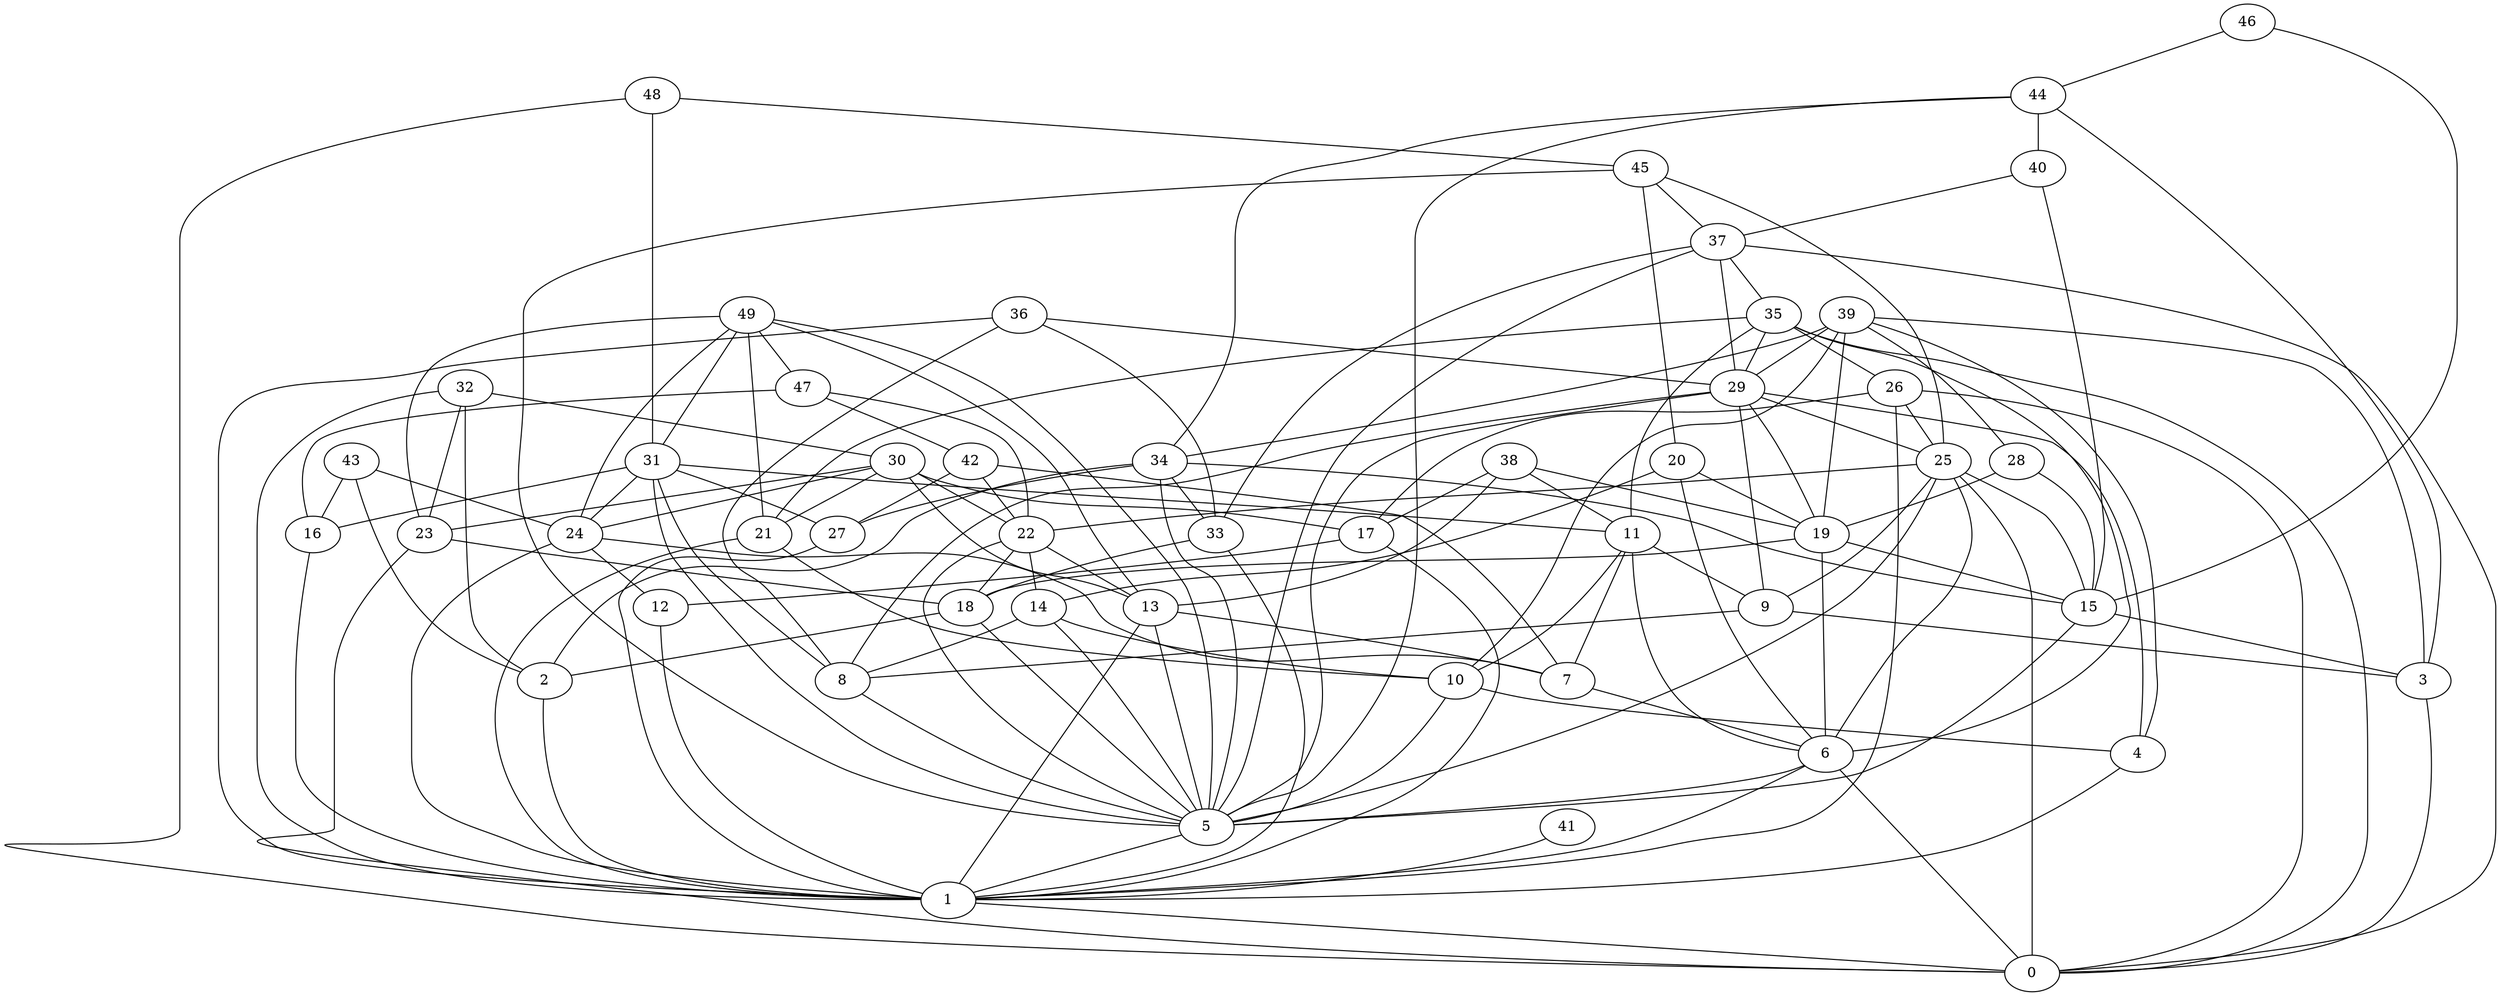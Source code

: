 /* Created by igraph 0.7.1 */
graph {
  graph [
    name="Powerlaw-Cluster Graph"
  ];
  0 [
    id=0
  ];
  1 [
    id=1
  ];
  2 [
    id=2
  ];
  3 [
    id=3
  ];
  4 [
    id=4
  ];
  5 [
    id=5
  ];
  6 [
    id=6
  ];
  7 [
    id=7
  ];
  8 [
    id=8
  ];
  9 [
    id=9
  ];
  10 [
    id=10
  ];
  11 [
    id=11
  ];
  12 [
    id=12
  ];
  13 [
    id=13
  ];
  14 [
    id=14
  ];
  15 [
    id=15
  ];
  16 [
    id=16
  ];
  17 [
    id=17
  ];
  18 [
    id=18
  ];
  19 [
    id=19
  ];
  20 [
    id=20
  ];
  21 [
    id=21
  ];
  22 [
    id=22
  ];
  23 [
    id=23
  ];
  24 [
    id=24
  ];
  25 [
    id=25
  ];
  26 [
    id=26
  ];
  27 [
    id=27
  ];
  28 [
    id=28
  ];
  29 [
    id=29
  ];
  30 [
    id=30
  ];
  31 [
    id=31
  ];
  32 [
    id=32
  ];
  33 [
    id=33
  ];
  34 [
    id=34
  ];
  35 [
    id=35
  ];
  36 [
    id=36
  ];
  37 [
    id=37
  ];
  38 [
    id=38
  ];
  39 [
    id=39
  ];
  40 [
    id=40
  ];
  41 [
    id=41
  ];
  42 [
    id=42
  ];
  43 [
    id=43
  ];
  44 [
    id=44
  ];
  45 [
    id=45
  ];
  46 [
    id=46
  ];
  47 [
    id=47
  ];
  48 [
    id=48
  ];
  49 [
    id=49
  ];

  1 -- 0;
  3 -- 0;
  37 -- 0;
  6 -- 0;
  48 -- 0;
  35 -- 0;
  23 -- 0;
  25 -- 0;
  26 -- 0;
  33 -- 1;
  2 -- 1;
  4 -- 1;
  5 -- 1;
  6 -- 1;
  32 -- 1;
  41 -- 1;
  12 -- 1;
  13 -- 1;
  16 -- 1;
  17 -- 1;
  21 -- 1;
  24 -- 1;
  36 -- 1;
  26 -- 1;
  27 -- 1;
  32 -- 2;
  18 -- 2;
  43 -- 2;
  34 -- 2;
  9 -- 3;
  39 -- 3;
  44 -- 3;
  15 -- 3;
  10 -- 4;
  29 -- 4;
  39 -- 4;
  34 -- 5;
  37 -- 5;
  6 -- 5;
  8 -- 5;
  10 -- 5;
  44 -- 5;
  13 -- 5;
  14 -- 5;
  45 -- 5;
  49 -- 5;
  18 -- 5;
  22 -- 5;
  25 -- 5;
  15 -- 5;
  29 -- 5;
  31 -- 5;
  35 -- 6;
  7 -- 6;
  11 -- 6;
  19 -- 6;
  20 -- 6;
  25 -- 6;
  24 -- 7;
  42 -- 7;
  11 -- 7;
  13 -- 7;
  36 -- 8;
  9 -- 8;
  14 -- 8;
  29 -- 8;
  31 -- 8;
  11 -- 9;
  25 -- 9;
  29 -- 9;
  39 -- 10;
  11 -- 10;
  14 -- 10;
  21 -- 10;
  35 -- 11;
  38 -- 11;
  31 -- 11;
  24 -- 12;
  17 -- 12;
  38 -- 13;
  49 -- 13;
  22 -- 13;
  30 -- 13;
  20 -- 14;
  22 -- 14;
  34 -- 15;
  40 -- 15;
  46 -- 15;
  19 -- 15;
  25 -- 15;
  28 -- 15;
  47 -- 16;
  43 -- 16;
  31 -- 16;
  26 -- 17;
  30 -- 17;
  38 -- 17;
  33 -- 18;
  19 -- 18;
  22 -- 18;
  23 -- 18;
  38 -- 19;
  39 -- 19;
  20 -- 19;
  28 -- 19;
  29 -- 19;
  45 -- 20;
  35 -- 21;
  30 -- 21;
  49 -- 21;
  42 -- 22;
  47 -- 22;
  25 -- 22;
  30 -- 22;
  32 -- 23;
  49 -- 23;
  30 -- 23;
  43 -- 24;
  49 -- 24;
  30 -- 24;
  31 -- 24;
  45 -- 25;
  26 -- 25;
  29 -- 25;
  35 -- 26;
  34 -- 27;
  42 -- 27;
  31 -- 27;
  39 -- 28;
  35 -- 29;
  36 -- 29;
  37 -- 29;
  39 -- 29;
  32 -- 30;
  48 -- 31;
  49 -- 31;
  34 -- 33;
  36 -- 33;
  37 -- 33;
  39 -- 34;
  44 -- 34;
  37 -- 35;
  40 -- 37;
  45 -- 37;
  44 -- 40;
  47 -- 42;
  46 -- 44;
  48 -- 45;
  49 -- 47;
}
